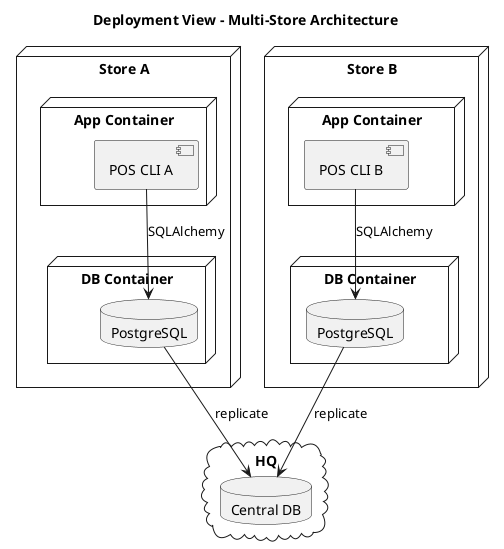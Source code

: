@startuml deployment_view
title Deployment View - Multi-Store Architecture

node "Store A" {
    node "App Container" as AppA {
        component "POS CLI A" as POS_A
    }
    node "DB Container" as DBA {
        database "PostgreSQL" as DB_A
    }
    POS_A --> DB_A : SQLAlchemy
}

node "Store B" {
    node "App Container" as AppB {
        component "POS CLI B" as POS_B
    }
    node "DB Container" as DBB {
        database "PostgreSQL" as DB_B
    }
    POS_B --> DB_B : SQLAlchemy
}

cloud "HQ" {
    database "Central DB" as HQ_DB
}

DB_A --> HQ_DB : replicate
DB_B --> HQ_DB : replicate
@enduml
